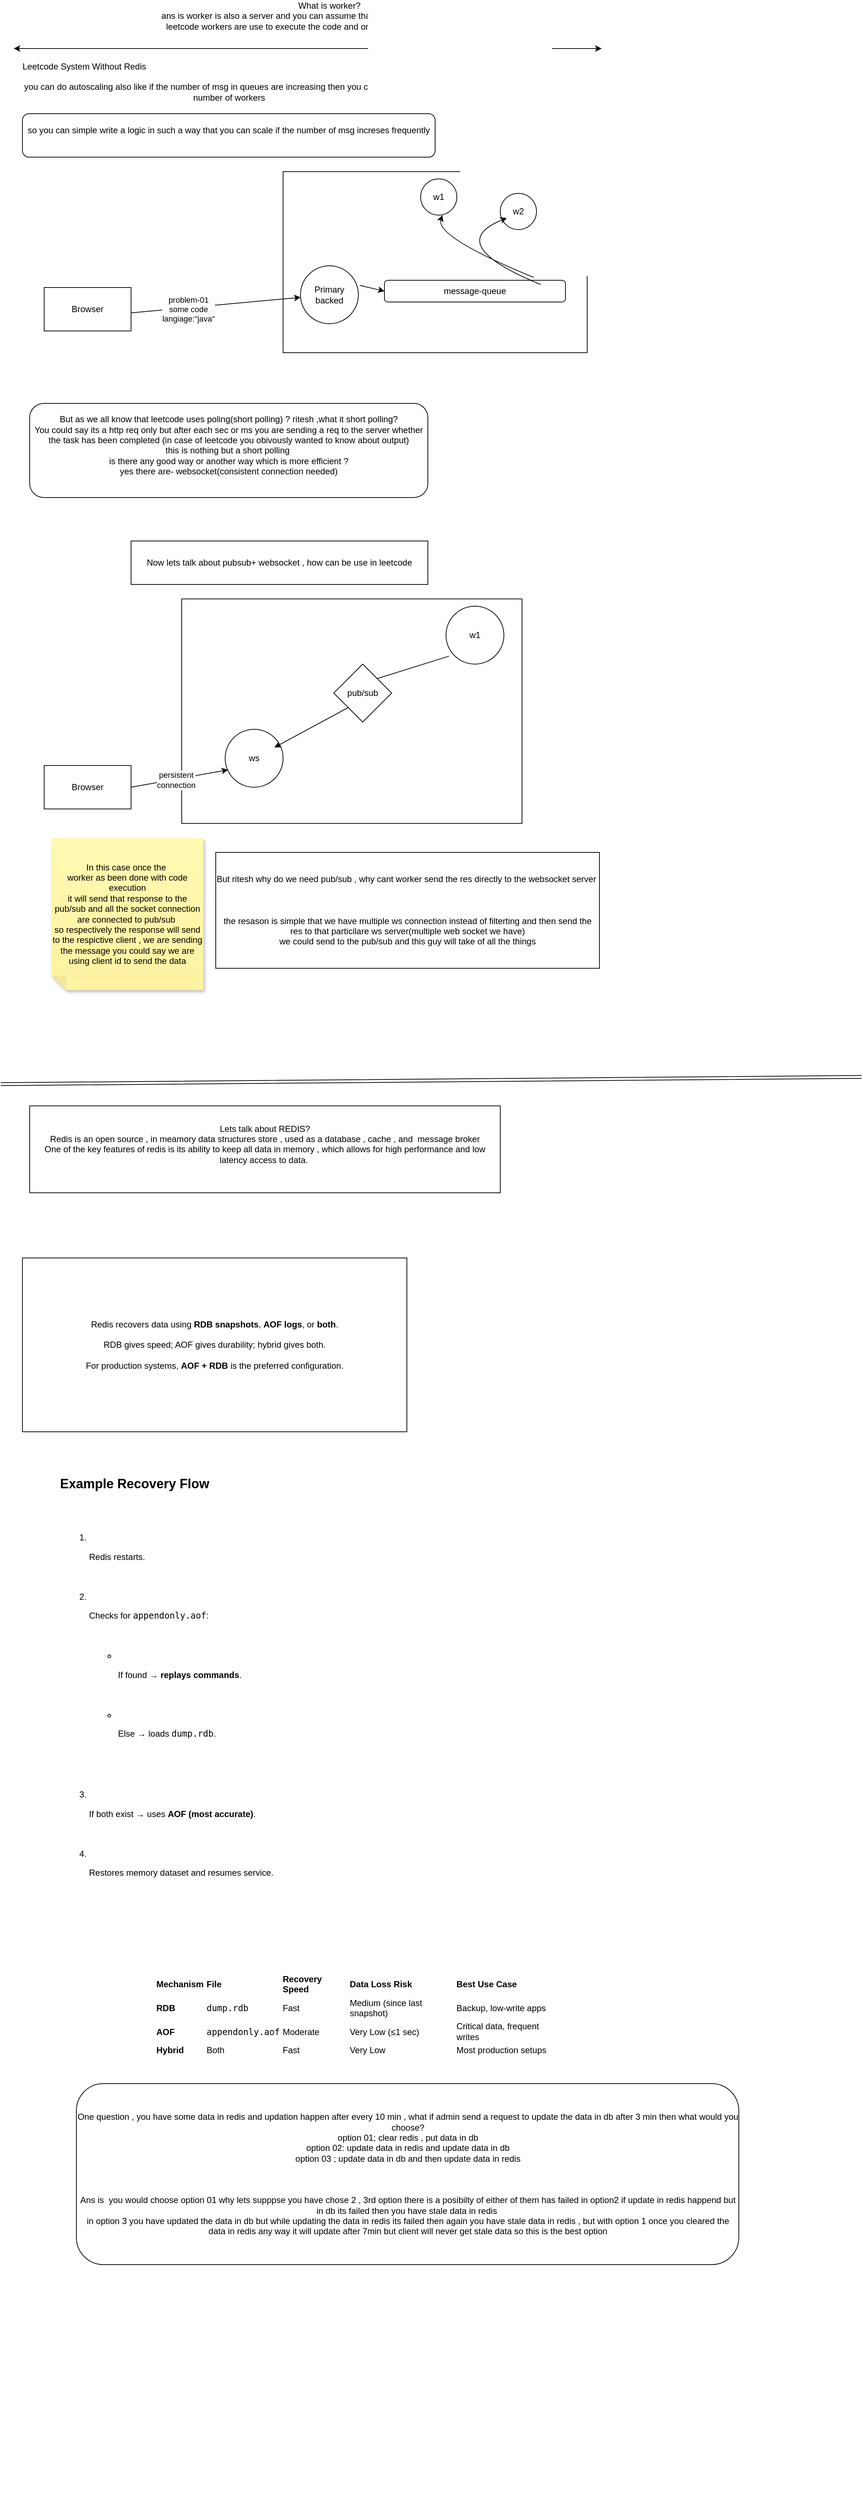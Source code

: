 <mxfile>
    <diagram id="wDEw6CQCSwH4i6XQcFbt" name="Page-1">
        <mxGraphModel dx="867" dy="1913" grid="1" gridSize="10" guides="1" tooltips="1" connect="1" arrows="1" fold="1" page="1" pageScale="1" pageWidth="827" pageHeight="1169" math="0" shadow="0">
            <root>
                <mxCell id="0"/>
                <mxCell id="1" parent="0"/>
                <mxCell id="14" value="Browser" style="rounded=0;whiteSpace=wrap;html=1;" parent="1" vertex="1">
                    <mxGeometry x="60" y="-90" width="120" height="60" as="geometry"/>
                </mxCell>
                <mxCell id="15" value="" style="rounded=0;whiteSpace=wrap;html=1;" parent="1" vertex="1">
                    <mxGeometry x="390" y="-250" width="420" height="250" as="geometry"/>
                </mxCell>
                <mxCell id="16" value="Primary&lt;div&gt;backed&lt;/div&gt;" style="ellipse;whiteSpace=wrap;html=1;aspect=fixed;" parent="1" vertex="1">
                    <mxGeometry x="414" y="-120" width="80" height="80" as="geometry"/>
                </mxCell>
                <mxCell id="17" value="message-queue" style="rounded=1;whiteSpace=wrap;html=1;" parent="1" vertex="1">
                    <mxGeometry x="530" y="-100" width="250" height="30" as="geometry"/>
                </mxCell>
                <mxCell id="18" value="w1" style="ellipse;whiteSpace=wrap;html=1;aspect=fixed;" parent="1" vertex="1">
                    <mxGeometry x="580" y="-240" width="50" height="50" as="geometry"/>
                </mxCell>
                <mxCell id="19" value="w2" style="ellipse;whiteSpace=wrap;html=1;aspect=fixed;" parent="1" vertex="1">
                    <mxGeometry x="690" y="-220" width="50" height="50" as="geometry"/>
                </mxCell>
                <mxCell id="20" value="" style="curved=1;endArrow=classic;html=1;exitX=0.824;exitY=-0.133;exitDx=0;exitDy=0;exitPerimeter=0;" parent="1" source="17" edge="1">
                    <mxGeometry width="50" height="50" relative="1" as="geometry">
                        <mxPoint x="560" y="-140" as="sourcePoint"/>
                        <mxPoint x="610" y="-190" as="targetPoint"/>
                        <Array as="points">
                            <mxPoint x="600" y="-160"/>
                        </Array>
                    </mxGeometry>
                </mxCell>
                <mxCell id="21" value="" style="curved=1;endArrow=classic;html=1;exitX=0.824;exitY=-0.133;exitDx=0;exitDy=0;exitPerimeter=0;entryX=0.18;entryY=0.68;entryDx=0;entryDy=0;entryPerimeter=0;" parent="1" target="19" edge="1">
                    <mxGeometry width="50" height="50" relative="1" as="geometry">
                        <mxPoint x="746" y="-94" as="sourcePoint"/>
                        <mxPoint x="620" y="-180" as="targetPoint"/>
                        <Array as="points">
                            <mxPoint x="610" y="-150"/>
                        </Array>
                    </mxGeometry>
                </mxCell>
                <mxCell id="22" value="" style="endArrow=classic;html=1;" parent="1" target="16" edge="1">
                    <mxGeometry width="50" height="50" relative="1" as="geometry">
                        <mxPoint x="180" y="-55" as="sourcePoint"/>
                        <mxPoint x="230" y="-105" as="targetPoint"/>
                    </mxGeometry>
                </mxCell>
                <mxCell id="23" value="problem-01&lt;br&gt;some code&lt;br&gt;langiage:&quot;java&quot;" style="edgeLabel;html=1;align=center;verticalAlign=middle;resizable=0;points=[];" parent="22" vertex="1" connectable="0">
                    <mxGeometry x="-0.327" y="-2" relative="1" as="geometry">
                        <mxPoint as="offset"/>
                    </mxGeometry>
                </mxCell>
                <mxCell id="24" value="" style="endArrow=classic;html=1;entryX=0;entryY=0.5;entryDx=0;entryDy=0;exitX=1.025;exitY=0.338;exitDx=0;exitDy=0;exitPerimeter=0;" parent="1" source="16" target="17" edge="1">
                    <mxGeometry width="50" height="50" relative="1" as="geometry">
                        <mxPoint x="420" y="-120" as="sourcePoint"/>
                        <mxPoint x="470" y="-170" as="targetPoint"/>
                        <Array as="points"/>
                    </mxGeometry>
                </mxCell>
                <mxCell id="25" value="Leetcode System Without Redis" style="text;html=1;align=center;verticalAlign=middle;resizable=0;points=[];autosize=1;strokeColor=none;fillColor=none;" parent="1" vertex="1">
                    <mxGeometry x="20" y="-410" width="190" height="30" as="geometry"/>
                </mxCell>
                <mxCell id="26" value="" style="endArrow=classic;startArrow=classic;html=1;" parent="1" edge="1">
                    <mxGeometry width="50" height="50" relative="1" as="geometry">
                        <mxPoint x="18" y="-420" as="sourcePoint"/>
                        <mxPoint x="830" y="-420" as="targetPoint"/>
                    </mxGeometry>
                </mxCell>
                <mxCell id="27" value="you can do autoscaling also like if the number of msg in queues are increasing then you can autoscale the&amp;nbsp;&lt;div&gt;number of workers&lt;/div&gt;" style="text;html=1;align=center;verticalAlign=middle;resizable=0;points=[];autosize=1;strokeColor=none;fillColor=none;" parent="1" vertex="1">
                    <mxGeometry x="20" y="-380" width="590" height="40" as="geometry"/>
                </mxCell>
                <mxCell id="40" value="so you can simple write a logic in such a way that you can scale if the number of msg increses frequently&lt;div&gt;&lt;br&gt;&lt;/div&gt;" style="rounded=1;whiteSpace=wrap;html=1;" parent="1" vertex="1">
                    <mxGeometry x="30" y="-330" width="570" height="60" as="geometry"/>
                </mxCell>
                <mxCell id="41" value="But as we all know that leetcode uses poling(short polling) ? ritesh ,what it short polling?&lt;div&gt;&lt;font color=&quot;#000000&quot;&gt;You could say its a http req only but after each sec or ms you are sending a req to the server whether the task has been completed (in case of leetcode you obivously wanted to know about output)&lt;br&gt;this is nothing but a short polling&amp;nbsp;&lt;/font&gt;&lt;/div&gt;&lt;div&gt;&lt;font color=&quot;#000000&quot;&gt;is there any good way or another way which is more efficient ?&lt;br&gt;yes there are- websocket(consistent connection needed)&lt;br&gt;&lt;/font&gt;&lt;br&gt;&lt;/div&gt;" style="rounded=1;whiteSpace=wrap;html=1;" vertex="1" parent="1">
                    <mxGeometry x="40" y="70" width="550" height="130" as="geometry"/>
                </mxCell>
                <mxCell id="45" value="What is worker?&lt;div&gt;ans is worker is also a server and you can assume that it use for a specific task&amp;nbsp; , like in leetcode workers are use to execute the code and once its done return the response&amp;nbsp;&lt;/div&gt;" style="text;html=1;align=center;verticalAlign=middle;whiteSpace=wrap;rounded=0;" vertex="1" parent="1">
                    <mxGeometry x="199" y="-480" width="510" height="30" as="geometry"/>
                </mxCell>
                <mxCell id="46" value="Now lets talk about pubsub+ websocket , how can be use in leetcode" style="whiteSpace=wrap;html=1;" vertex="1" parent="1">
                    <mxGeometry x="180" y="260" width="410" height="60" as="geometry"/>
                </mxCell>
                <mxCell id="48" value="Browser" style="rounded=0;whiteSpace=wrap;html=1;" vertex="1" parent="1">
                    <mxGeometry x="60" y="570" width="120" height="60" as="geometry"/>
                </mxCell>
                <mxCell id="49" value="" style="rounded=0;whiteSpace=wrap;html=1;" vertex="1" parent="1">
                    <mxGeometry x="250" y="340" width="470" height="310" as="geometry"/>
                </mxCell>
                <mxCell id="50" value="ws" style="ellipse;whiteSpace=wrap;html=1;aspect=fixed;" vertex="1" parent="1">
                    <mxGeometry x="310" y="520" width="80" height="80" as="geometry"/>
                </mxCell>
                <mxCell id="51" value="w1" style="ellipse;whiteSpace=wrap;html=1;aspect=fixed;" vertex="1" parent="1">
                    <mxGeometry x="615" y="350" width="80" height="80" as="geometry"/>
                </mxCell>
                <mxCell id="53" value="pub/sub" style="rhombus;whiteSpace=wrap;html=1;" vertex="1" parent="1">
                    <mxGeometry x="460" y="430" width="80" height="80" as="geometry"/>
                </mxCell>
                <mxCell id="55" value="" style="endArrow=classic;html=1;entryX=0.05;entryY=0.7;entryDx=0;entryDy=0;entryPerimeter=0;exitX=1;exitY=0.5;exitDx=0;exitDy=0;" edge="1" parent="1" source="48" target="50">
                    <mxGeometry relative="1" as="geometry">
                        <mxPoint x="330" y="630" as="sourcePoint"/>
                        <mxPoint x="430" y="630" as="targetPoint"/>
                        <Array as="points"/>
                    </mxGeometry>
                </mxCell>
                <mxCell id="56" value="Label" style="edgeLabel;resizable=0;html=1;;align=center;verticalAlign=middle;" connectable="0" vertex="1" parent="55">
                    <mxGeometry relative="1" as="geometry"/>
                </mxCell>
                <mxCell id="57" value="persistent&lt;div&gt;connection&lt;/div&gt;" style="edgeLabel;html=1;align=center;verticalAlign=middle;resizable=0;points=[];" vertex="1" connectable="0" parent="55">
                    <mxGeometry x="-0.077" y="-1" relative="1" as="geometry">
                        <mxPoint as="offset"/>
                    </mxGeometry>
                </mxCell>
                <mxCell id="58" value="" style="endArrow=classic;html=1;exitX=0;exitY=1;exitDx=0;exitDy=0;entryX=0.85;entryY=0.313;entryDx=0;entryDy=0;entryPerimeter=0;" edge="1" parent="1" source="53" target="50">
                    <mxGeometry width="50" height="50" relative="1" as="geometry">
                        <mxPoint x="420" y="530" as="sourcePoint"/>
                        <mxPoint x="470" y="480" as="targetPoint"/>
                    </mxGeometry>
                </mxCell>
                <mxCell id="60" value="" style="endArrow=none;html=1;entryX=0.05;entryY=0.863;entryDx=0;entryDy=0;entryPerimeter=0;exitX=1;exitY=0;exitDx=0;exitDy=0;" edge="1" parent="1" source="53" target="51">
                    <mxGeometry width="50" height="50" relative="1" as="geometry">
                        <mxPoint x="360" y="650" as="sourcePoint"/>
                        <mxPoint x="410" y="600" as="targetPoint"/>
                    </mxGeometry>
                </mxCell>
                <mxCell id="61" value="In this case once the&amp;nbsp;&lt;div&gt;worker as been done with code execution&lt;/div&gt;&lt;div&gt;it will send that response to the pub/sub and all the socket connection are connected to pub/sub&amp;nbsp;&lt;/div&gt;&lt;div&gt;so respectively the response will send to the respictive client , we are sending the message you could say we are using client id to send the data&lt;/div&gt;" style="shape=note;whiteSpace=wrap;html=1;backgroundOutline=1;fontColor=#000000;darkOpacity=0.05;fillColor=#FFF9B2;strokeColor=none;fillStyle=solid;direction=west;gradientDirection=north;gradientColor=#FFF2A1;shadow=1;size=20;pointerEvents=1;" vertex="1" parent="1">
                    <mxGeometry x="70" y="670" width="210" height="210" as="geometry"/>
                </mxCell>
                <mxCell id="62" value="But ritesh why do we need pub/sub , why cant worker send the res directly to the websocket server&amp;nbsp;&lt;div&gt;&lt;br&gt;&lt;/div&gt;&lt;div&gt;&lt;br&gt;&lt;/div&gt;&lt;div&gt;&lt;br&gt;&lt;/div&gt;&lt;div&gt;the resason is simple that we have multiple ws connection instead of filterting and then send the res to that particilare ws server(multiple web socket we have)&lt;/div&gt;&lt;div&gt;we could send to the pub/sub and this guy will take of all the things&lt;/div&gt;" style="whiteSpace=wrap;html=1;" vertex="1" parent="1">
                    <mxGeometry x="297" y="690" width="530" height="160" as="geometry"/>
                </mxCell>
                <mxCell id="63" value="" style="shape=link;html=1;" edge="1" parent="1">
                    <mxGeometry width="100" relative="1" as="geometry">
                        <mxPoint y="1010" as="sourcePoint"/>
                        <mxPoint x="1189" y="1000" as="targetPoint"/>
                    </mxGeometry>
                </mxCell>
                <mxCell id="65" value="Lets talk about REDIS?&lt;div&gt;Redis is an open source , in meamory data structures store , used as a database , cache , and&amp;nbsp; message broker&lt;/div&gt;&lt;div&gt;One of the key features of redis is its ability to keep all data in memory , which allows for high performance and low latency access to data.&amp;nbsp;&lt;/div&gt;&lt;div&gt;&lt;br&gt;&lt;/div&gt;" style="whiteSpace=wrap;html=1;" vertex="1" parent="1">
                    <mxGeometry x="40" y="1040" width="650" height="120" as="geometry"/>
                </mxCell>
                <mxCell id="66" value="Redis recovers data using &lt;strong data-end=&quot;3909&quot; data-start=&quot;3892&quot;&gt;RDB snapshots&lt;/strong&gt;, &lt;strong data-end=&quot;3923&quot; data-start=&quot;3911&quot;&gt;AOF logs&lt;/strong&gt;, or &lt;strong data-end=&quot;3936&quot; data-start=&quot;3928&quot;&gt;both&lt;/strong&gt;.&lt;br data-end=&quot;3940&quot; data-start=&quot;3937&quot;&gt;&#xa;RDB gives speed; AOF gives durability; hybrid gives both.&lt;br data-end=&quot;4002&quot; data-start=&quot;3999&quot;&gt;&#xa;For production systems, &lt;strong data-end=&quot;4041&quot; data-start=&quot;4028&quot;&gt;AOF + RDB&lt;/strong&gt; is the preferred configuration." style="whiteSpace=wrap;html=1;" vertex="1" parent="1">
                    <mxGeometry x="30" y="1250" width="531" height="240" as="geometry"/>
                </mxCell>
                <UserObject label="&lt;h2 data-start=&quot;3335&quot; data-end=&quot;3362&quot;&gt; Example Recovery Flow&lt;/h2&gt;&#xa;&lt;ol data-start=&quot;3364&quot; data-end=&quot;3589&quot;&gt;&#xa;&lt;li data-start=&quot;3364&quot; data-end=&quot;3384&quot;&gt;&#xa;&lt;p data-start=&quot;3367&quot; data-end=&quot;3384&quot;&gt;Redis restarts.&lt;/p&gt;&#xa;&lt;/li&gt;&#xa;&lt;li data-start=&quot;3385&quot; data-end=&quot;3490&quot;&gt;&#xa;&lt;p data-start=&quot;3388&quot; data-end=&quot;3418&quot;&gt;Checks for &lt;code data-start=&quot;3399&quot; data-end=&quot;3415&quot;&gt;appendonly.aof&lt;/code&gt;:&lt;/p&gt;&#xa;&lt;ul data-start=&quot;3422&quot; data-end=&quot;3490&quot;&gt;&#xa;&lt;li data-start=&quot;3422&quot; data-end=&quot;3458&quot;&gt;&#xa;&lt;p data-start=&quot;3424&quot; data-end=&quot;3458&quot;&gt;If found → &lt;strong data-start=&quot;3435&quot; data-end=&quot;3455&quot;&gt;replays commands&lt;/strong&gt;.&lt;/p&gt;&#xa;&lt;/li&gt;&#xa;&lt;li data-start=&quot;3462&quot; data-end=&quot;3490&quot;&gt;&#xa;&lt;p data-start=&quot;3464&quot; data-end=&quot;3490&quot;&gt;Else → loads &lt;code data-start=&quot;3477&quot; data-end=&quot;3487&quot;&gt;dump.rdb&lt;/code&gt;.&lt;/p&gt;&#xa;&lt;/li&gt;&#xa;&lt;/ul&gt;&#xa;&lt;/li&gt;&#xa;&lt;li data-start=&quot;3491&quot; data-end=&quot;3541&quot;&gt;&#xa;&lt;p data-start=&quot;3494&quot; data-end=&quot;3541&quot;&gt;If both exist → uses &lt;strong data-start=&quot;3515&quot; data-end=&quot;3538&quot;&gt;AOF (most accurate)&lt;/strong&gt;.&lt;/p&gt;&#xa;&lt;/li&gt;&#xa;&lt;li data-start=&quot;3542&quot; data-end=&quot;3589&quot;&gt;&#xa;&lt;p data-start=&quot;3545&quot; data-end=&quot;3589&quot;&gt;Restores memory dataset and resumes service.&lt;/p&gt;&lt;/li&gt;&lt;/ol&gt;" link="&lt;h2 data-start=&quot;3335&quot; data-end=&quot;3362&quot;&gt; Example Recovery Flow&lt;/h2&gt;&#xa;&lt;ol data-start=&quot;3364&quot; data-end=&quot;3589&quot;&gt;&#xa;&lt;li data-start=&quot;3364&quot; data-end=&quot;3384&quot;&gt;&#xa;&lt;p data-start=&quot;3367&quot; data-end=&quot;3384&quot;&gt;Redis restarts.&lt;/p&gt;&#xa;&lt;/li&gt;&#xa;&lt;li data-start=&quot;3385&quot; data-end=&quot;3490&quot;&gt;&#xa;&lt;p data-start=&quot;3388&quot; data-end=&quot;3418&quot;&gt;Checks for &lt;code data-start=&quot;3399&quot; data-end=&quot;3415&quot;&gt;appendonly.aof&lt;/code&gt;:&lt;/p&gt;&#xa;&lt;ul data-start=&quot;3422&quot; data-end=&quot;3490&quot;&gt;&#xa;&lt;li data-start=&quot;3422&quot; data-end=&quot;3458&quot;&gt;&#xa;&lt;p data-start=&quot;3424&quot; data-end=&quot;3458&quot;&gt;If found → &lt;strong data-start=&quot;3435&quot; data-end=&quot;3455&quot;&gt;replays commands&lt;/strong&gt;.&lt;/p&gt;&#xa;&lt;/li&gt;&#xa;&lt;li data-start=&quot;3462&quot; data-end=&quot;3490&quot;&gt;&#xa;&lt;p data-start=&quot;3464&quot; data-end=&quot;3490&quot;&gt;Else → loads &lt;code data-start=&quot;3477&quot; data-end=&quot;3487&quot;&gt;dump.rdb&lt;/code&gt;.&lt;/p&gt;&#xa;&lt;/li&gt;&#xa;&lt;/ul&gt;&#xa;&lt;/li&gt;&#xa;&lt;li data-start=&quot;3491&quot; data-end=&quot;3541&quot;&gt;&#xa;&lt;p data-start=&quot;3494&quot; data-end=&quot;3541&quot;&gt;If both exist → uses &lt;strong data-start=&quot;3515&quot; data-end=&quot;3538&quot;&gt;AOF (most accurate)&lt;/strong&gt;.&lt;/p&gt;&#xa;&lt;/li&gt;&#xa;&lt;li data-start=&quot;3542&quot; data-end=&quot;3589&quot;&gt;&#xa;&lt;p data-start=&quot;3545&quot; data-end=&quot;3589&quot;&gt;Restores memory dataset and resumes service.&lt;/p&gt;&lt;/li&gt;&lt;/ol&gt;" id="67">
                    <mxCell style="text;whiteSpace=wrap;html=1;" vertex="1" parent="1">
                        <mxGeometry x="80" y="1530" width="490" height="640" as="geometry"/>
                    </mxCell>
                </UserObject>
                <UserObject label="&lt;table&gt;&#xa;&lt;thead&gt;&#xa;&lt;tr&gt;&#xa;&lt;th&gt;Mechanism&lt;/th&gt;&#xa;&lt;th&gt;File&lt;/th&gt;&#xa;&lt;th&gt;Recovery Speed&lt;/th&gt;&#xa;&lt;th&gt;Data Loss Risk&lt;/th&gt;&#xa;&lt;th&gt;Best Use Case&lt;/th&gt;&#xa;&lt;/tr&gt;&#xa;&lt;/thead&gt;&#xa;&lt;tbody&gt;&#xa;&lt;tr&gt;&#xa;&lt;td&gt;&lt;strong&gt;RDB&lt;/strong&gt;&lt;/td&gt;&#xa;&lt;td&gt;&lt;code&gt;dump.rdb&lt;/code&gt;&lt;/td&gt;&#xa;&lt;td&gt;Fast&lt;/td&gt;&#xa;&lt;td&gt;Medium (since last snapshot)&lt;/td&gt;&#xa;&lt;td&gt;Backup, low-write apps&lt;/td&gt;&#xa;&lt;/tr&gt;&#xa;&lt;tr&gt;&#xa;&lt;td&gt;&lt;strong&gt;AOF&lt;/strong&gt;&lt;/td&gt;&#xa;&lt;td&gt;&lt;code&gt;appendonly.aof&lt;/code&gt;&lt;/td&gt;&#xa;&lt;td&gt;Moderate&lt;/td&gt;&#xa;&lt;td&gt;Very Low (≤1 sec)&lt;/td&gt;&#xa;&lt;td&gt;Critical data, frequent writes&lt;/td&gt;&#xa;&lt;/tr&gt;&#xa;&lt;tr&gt;&#xa;&lt;td&gt;&lt;strong&gt;Hybrid&lt;/strong&gt;&lt;/td&gt;&#xa;&lt;td&gt;Both&lt;/td&gt;&#xa;&lt;td&gt;Fast&lt;/td&gt;&#xa;&lt;td&gt;Very Low&lt;/td&gt;&#xa;&lt;td&gt;Most production setups&lt;/td&gt;&#xa;&lt;/tr&gt;&#xa;&lt;/tbody&gt;&#xa;&lt;/table&gt;" link="&lt;table&gt;&#xa;&lt;thead&gt;&#xa;&lt;tr&gt;&#xa;&lt;th&gt;Mechanism&lt;/th&gt;&#xa;&lt;th&gt;File&lt;/th&gt;&#xa;&lt;th&gt;Recovery Speed&lt;/th&gt;&#xa;&lt;th&gt;Data Loss Risk&lt;/th&gt;&#xa;&lt;th&gt;Best Use Case&lt;/th&gt;&#xa;&lt;/tr&gt;&#xa;&lt;/thead&gt;&#xa;&lt;tbody&gt;&#xa;&lt;tr&gt;&#xa;&lt;td&gt;&lt;strong&gt;RDB&lt;/strong&gt;&lt;/td&gt;&#xa;&lt;td&gt;&lt;code&gt;dump.rdb&lt;/code&gt;&lt;/td&gt;&#xa;&lt;td&gt;Fast&lt;/td&gt;&#xa;&lt;td&gt;Medium (since last snapshot)&lt;/td&gt;&#xa;&lt;td&gt;Backup, low-write apps&lt;/td&gt;&#xa;&lt;/tr&gt;&#xa;&lt;tr&gt;&#xa;&lt;td&gt;&lt;strong&gt;AOF&lt;/strong&gt;&lt;/td&gt;&#xa;&lt;td&gt;&lt;code&gt;appendonly.aof&lt;/code&gt;&lt;/td&gt;&#xa;&lt;td&gt;Moderate&lt;/td&gt;&#xa;&lt;td&gt;Very Low (≤1 sec)&lt;/td&gt;&#xa;&lt;td&gt;Critical data, frequent writes&lt;/td&gt;&#xa;&lt;/tr&gt;&#xa;&lt;tr&gt;&#xa;&lt;td&gt;&lt;strong&gt;Hybrid&lt;/strong&gt;&lt;/td&gt;&#xa;&lt;td&gt;Both&lt;/td&gt;&#xa;&lt;td&gt;Fast&lt;/td&gt;&#xa;&lt;td&gt;Very Low&lt;/td&gt;&#xa;&lt;td&gt;Most production setups&lt;/td&gt;&#xa;&lt;/tr&gt;&#xa;&lt;/tbody&gt;&#xa;&lt;/table&gt;" id="68">
                    <mxCell style="text;whiteSpace=wrap;html=1;" vertex="1" parent="1">
                        <mxGeometry x="210" y="1754" width="560" height="1210" as="geometry"/>
                    </mxCell>
                </UserObject>
                <mxCell id="69" value="One question , you have some data in redis and updation happen after every 10 min , what if admin send a request to update the data in db after 3 min then what would you choose?&lt;div&gt;option 01; clear redis , put data in db&lt;/div&gt;&lt;div&gt;option 02: update data in redis and update data in db&lt;/div&gt;&lt;div&gt;option 03 ; update data in db and then update data in redis&lt;/div&gt;&lt;div&gt;&lt;br&gt;&lt;/div&gt;&lt;div&gt;&lt;br&gt;&lt;/div&gt;&lt;div&gt;&lt;br&gt;&lt;/div&gt;&lt;div&gt;Ans is&amp;nbsp; you would choose option 01 why lets supppse you have chose 2 , 3rd option there is a posibilty of either of them has failed in option2 if update in redis happend but in db its failed then you have stale data in redis&amp;nbsp;&lt;/div&gt;&lt;div&gt;in option 3 you have updated the data in db but while updating the data in redis its failed then again you have stale data in redis , but with option 1 once you cleared the data in redis any way it will update after 7min but client will never get stale data so this is the best option&lt;/div&gt;" style="rounded=1;whiteSpace=wrap;html=1;" vertex="1" parent="1">
                    <mxGeometry x="104.5" y="2390" width="915" height="250" as="geometry"/>
                </mxCell>
            </root>
        </mxGraphModel>
    </diagram>
</mxfile>